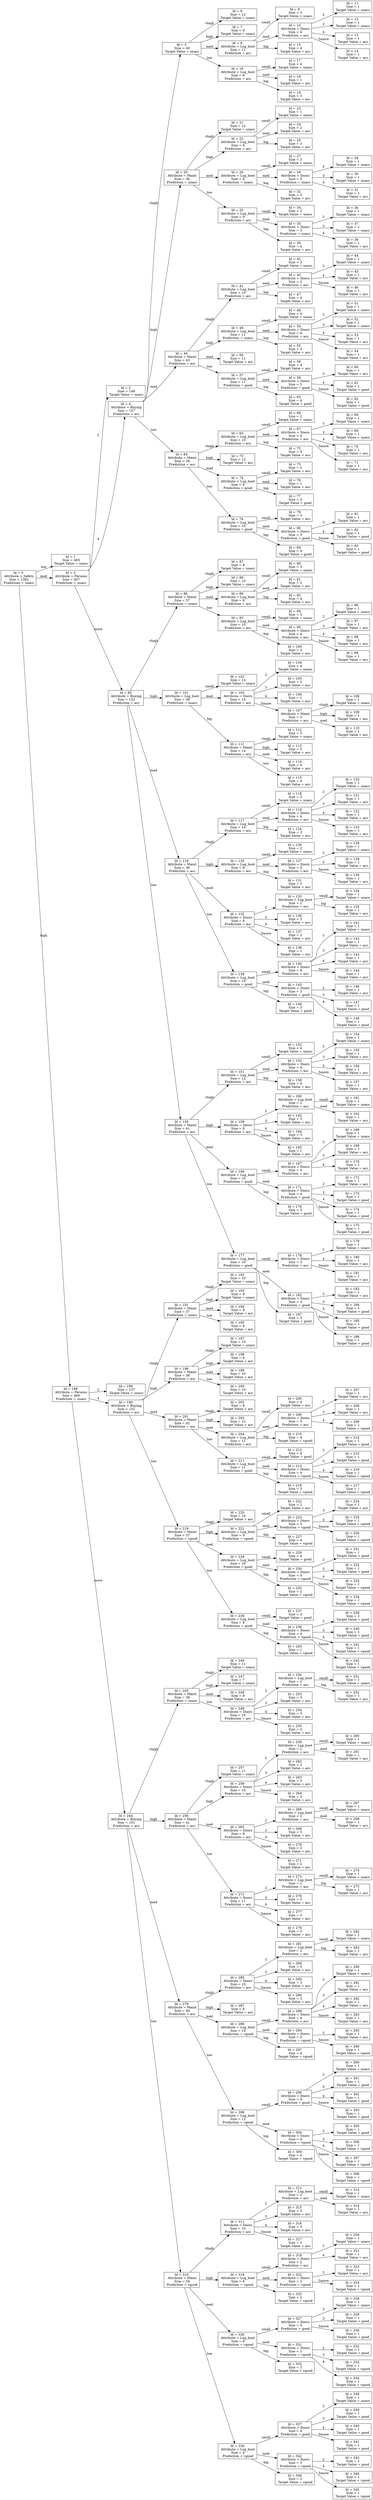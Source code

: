 digraph "Decision Tree" {
	rankdir=LR size="1000,500"
	node [shape=rectangle]
	"Id = 0
 Attribute = Safety
 Size = 1382
 Prediction = unacc" -> "Id = 1
 Size = 465
 Target Value = unacc" [label=low]
	"Id = 0
 Attribute = Safety
 Size = 1382
 Prediction = unacc" -> "Id = 2
 Attribute = Persons
 Size = 457
 Prediction = unacc" [label=med]
	"Id = 0
 Attribute = Safety
 Size = 1382
 Prediction = unacc" -> "Id = 188
 Attribute = Persons
 Size = 460
 Prediction = unacc" [label=high]
	"Id = 2
 Attribute = Persons
 Size = 457
 Prediction = unacc" -> "Id = 3
 Size = 148
 Target Value = unacc" [label=2]
	"Id = 2
 Attribute = Persons
 Size = 457
 Prediction = unacc" -> "Id = 4
 Attribute = Buying
 Size = 157
 Prediction = acc" [label=4]
	"Id = 2
 Attribute = Persons
 Size = 457
 Prediction = unacc" -> "Id = 85
 Attribute = Buying
 Size = 152
 Prediction = acc" [label=more]
	"Id = 188
 Attribute = Persons
 Size = 460
 Prediction = unacc" -> "Id = 189
 Size = 157
 Target Value = unacc" [label=2]
	"Id = 188
 Attribute = Persons
 Size = 460
 Prediction = unacc" -> "Id = 190
 Attribute = Buying
 Size = 152
 Prediction = acc" [label=4]
	"Id = 188
 Attribute = Persons
 Size = 460
 Prediction = unacc" -> "Id = 244
 Attribute = Buying
 Size = 151
 Prediction = acc" [label=more]
	"Id = 4
 Attribute = Buying
 Size = 157
 Prediction = acc" -> "Id = 5
 Size = 40
 Target Value = unacc" [label=vhigh]
	"Id = 4
 Attribute = Buying
 Size = 157
 Prediction = acc" -> "Id = 20
 Attribute = Maint
 Size = 36
 Prediction = unacc" [label=high]
	"Id = 4
 Attribute = Buying
 Size = 157
 Prediction = acc" -> "Id = 40
 Attribute = Maint
 Size = 43
 Prediction = acc" [label=med]
	"Id = 4
 Attribute = Buying
 Size = 157
 Prediction = acc" -> "Id = 64
 Attribute = Maint
 Size = 38
 Prediction = acc" [label=low]
	"Id = 85
 Attribute = Buying
 Size = 152
 Prediction = acc" -> "Id = 86
 Attribute = Maint
 Size = 37
 Prediction = unacc" [label=vhigh]
	"Id = 85
 Attribute = Buying
 Size = 152
 Prediction = acc" -> "Id = 101
 Attribute = Lug_boot
 Size = 38
 Prediction = unacc" [label=high]
	"Id = 85
 Attribute = Buying
 Size = 152
 Prediction = acc" -> "Id = 116
 Attribute = Maint
 Size = 36
 Prediction = acc" [label=med]
	"Id = 85
 Attribute = Buying
 Size = 152
 Prediction = acc" -> "Id = 150
 Attribute = Maint
 Size = 41
 Prediction = acc" [label=low]
	"Id = 190
 Attribute = Buying
 Size = 152
 Prediction = acc" -> "Id = 191
 Attribute = Maint
 Size = 37
 Prediction = unacc" [label=vhigh]
	"Id = 190
 Attribute = Buying
 Size = 152
 Prediction = acc" -> "Id = 196
 Attribute = Maint
 Size = 36
 Prediction = acc" [label=high]
	"Id = 190
 Attribute = Buying
 Size = 152
 Prediction = acc" -> "Id = 201
 Attribute = Maint
 Size = 42
 Prediction = acc" [label=med]
	"Id = 190
 Attribute = Buying
 Size = 152
 Prediction = acc" -> "Id = 219
 Attribute = Maint
 Size = 37
 Prediction = vgood" [label=low]
	"Id = 244
 Attribute = Buying
 Size = 151
 Prediction = acc" -> "Id = 245
 Attribute = Maint
 Size = 36
 Prediction = unacc" [label=vhigh]
	"Id = 244
 Attribute = Buying
 Size = 151
 Prediction = acc" -> "Id = 256
 Attribute = Maint
 Size = 41
 Prediction = acc" [label=high]
	"Id = 244
 Attribute = Buying
 Size = 151
 Prediction = acc" -> "Id = 279
 Attribute = Maint
 Size = 40
 Prediction = acc" [label=med]
	"Id = 244
 Attribute = Buying
 Size = 151
 Prediction = acc" -> "Id = 310
 Attribute = Maint
 Size = 34
 Prediction = vgood" [label=low]
	"Id = 5
 Size = 40
 Target Value = unacc" -> "Id = 6
 Size = 12
 Target Value = unacc" [label=vhigh]
	"Id = 5
 Size = 40
 Target Value = unacc" -> "Id = 7
 Size = 9
 Target Value = unacc" [label=high]
	"Id = 5
 Size = 40
 Target Value = unacc" -> "Id = 8
 Attribute = Lug_boot
 Size = 11
 Prediction = acc" [label=med]
	"Id = 5
 Size = 40
 Target Value = unacc" -> "Id = 16
 Attribute = Lug_boot
 Size = 8
 Prediction = acc" [label=low]
	"Id = 20
 Attribute = Maint
 Size = 36
 Prediction = unacc" -> "Id = 21
 Size = 12
 Target Value = unacc" [label=vhigh]
	"Id = 20
 Attribute = Maint
 Size = 36
 Prediction = unacc" -> "Id = 22
 Attribute = Lug_boot
 Size = 6
 Prediction = acc" [label=high]
	"Id = 20
 Attribute = Maint
 Size = 36
 Prediction = unacc" -> "Id = 26
 Attribute = Lug_boot
 Size = 9
 Prediction = unacc" [label=med]
	"Id = 20
 Attribute = Maint
 Size = 36
 Prediction = unacc" -> "Id = 33
 Attribute = Lug_boot
 Size = 9
 Prediction = acc" [label=low]
	"Id = 40
 Attribute = Maint
 Size = 43
 Prediction = acc" -> "Id = 41
 Attribute = Lug_boot
 Size = 10
 Prediction = acc" [label=vhigh]
	"Id = 40
 Attribute = Maint
 Size = 43
 Prediction = acc" -> "Id = 48
 Attribute = Lug_boot
 Size = 11
 Prediction = unacc" [label=high]
	"Id = 40
 Attribute = Maint
 Size = 43
 Prediction = acc" -> "Id = 56
 Size = 11
 Target Value = acc" [label=med]
	"Id = 40
 Attribute = Maint
 Size = 43
 Prediction = acc" -> "Id = 57
 Attribute = Lug_boot
 Size = 11
 Prediction = good" [label=low]
	"Id = 64
 Attribute = Maint
 Size = 38
 Prediction = acc" -> "Id = 65
 Attribute = Lug_boot
 Size = 10
 Prediction = acc" [label=vhigh]
	"Id = 64
 Attribute = Maint
 Size = 38
 Prediction = acc" -> "Id = 73
 Size = 12
 Target Value = acc" [label=high]
	"Id = 64
 Attribute = Maint
 Size = 38
 Prediction = acc" -> "Id = 74
 Attribute = Lug_boot
 Size = 6
 Prediction = good" [label=med]
	"Id = 64
 Attribute = Maint
 Size = 38
 Prediction = acc" -> "Id = 78
 Attribute = Lug_boot
 Size = 10
 Prediction = good" [label=low]
	"Id = 86
 Attribute = Maint
 Size = 37
 Prediction = unacc" -> "Id = 87
 Size = 8
 Target Value = unacc" [label=vhigh]
	"Id = 86
 Attribute = Maint
 Size = 37
 Prediction = unacc" -> "Id = 88
 Size = 10
 Target Value = unacc" [label=high]
	"Id = 86
 Attribute = Maint
 Size = 37
 Prediction = unacc" -> "Id = 89
 Attribute = Lug_boot
 Size = 9
 Prediction = acc" [label=med]
	"Id = 86
 Attribute = Maint
 Size = 37
 Prediction = unacc" -> "Id = 93
 Attribute = Lug_boot
 Size = 10
 Prediction = acc" [label=low]
	"Id = 101
 Attribute = Lug_boot
 Size = 38
 Prediction = unacc" -> "Id = 102
 Size = 14
 Target Value = unacc" [label=small]
	"Id = 101
 Attribute = Lug_boot
 Size = 38
 Prediction = unacc" -> "Id = 103
 Attribute = Doors
 Size = 10
 Prediction = acc" [label=med]
	"Id = 101
 Attribute = Lug_boot
 Size = 38
 Prediction = unacc" -> "Id = 111
 Attribute = Maint
 Size = 14
 Prediction = acc" [label=big]
	"Id = 116
 Attribute = Maint
 Size = 36
 Prediction = acc" -> "Id = 117
 Attribute = Lug_boot
 Size = 10
 Prediction = acc" [label=vhigh]
	"Id = 116
 Attribute = Maint
 Size = 36
 Prediction = acc" -> "Id = 125
 Attribute = Lug_boot
 Size = 8
 Prediction = acc" [label=high]
	"Id = 116
 Attribute = Maint
 Size = 36
 Prediction = acc" -> "Id = 132
 Attribute = Doors
 Size = 8
 Prediction = acc" [label=med]
	"Id = 116
 Attribute = Maint
 Size = 36
 Prediction = acc" -> "Id = 139
 Attribute = Lug_boot
 Size = 10
 Prediction = good" [label=low]
	"Id = 150
 Attribute = Maint
 Size = 41
 Prediction = acc" -> "Id = 151
 Attribute = Lug_boot
 Size = 12
 Prediction = acc" [label=vhigh]
	"Id = 150
 Attribute = Maint
 Size = 41
 Prediction = acc" -> "Id = 159
 Attribute = Doors
 Size = 9
 Prediction = acc" [label=high]
	"Id = 150
 Attribute = Maint
 Size = 41
 Prediction = acc" -> "Id = 166
 Attribute = Lug_boot
 Size = 10
 Prediction = good" [label=med]
	"Id = 150
 Attribute = Maint
 Size = 41
 Prediction = acc" -> "Id = 177
 Attribute = Lug_boot
 Size = 10
 Prediction = good" [label=low]
	"Id = 191
 Attribute = Maint
 Size = 37
 Prediction = unacc" -> "Id = 192
 Size = 10
 Target Value = unacc" [label=vhigh]
	"Id = 191
 Attribute = Maint
 Size = 37
 Prediction = unacc" -> "Id = 193
 Size = 9
 Target Value = unacc" [label=high]
	"Id = 191
 Attribute = Maint
 Size = 37
 Prediction = unacc" -> "Id = 194
 Size = 9
 Target Value = acc" [label=med]
	"Id = 191
 Attribute = Maint
 Size = 37
 Prediction = unacc" -> "Id = 195
 Size = 9
 Target Value = acc" [label=low]
	"Id = 196
 Attribute = Maint
 Size = 36
 Prediction = acc" -> "Id = 197
 Size = 10
 Target Value = unacc" [label=vhigh]
	"Id = 196
 Attribute = Maint
 Size = 36
 Prediction = acc" -> "Id = 198
 Size = 6
 Target Value = acc" [label=high]
	"Id = 196
 Attribute = Maint
 Size = 36
 Prediction = acc" -> "Id = 199
 Size = 10
 Target Value = acc" [label=med]
	"Id = 196
 Attribute = Maint
 Size = 36
 Prediction = acc" -> "Id = 200
 Size = 10
 Target Value = acc" [label=low]
	"Id = 201
 Attribute = Maint
 Size = 42
 Prediction = acc" -> "Id = 202
 Size = 8
 Target Value = acc" [label=vhigh]
	"Id = 201
 Attribute = Maint
 Size = 42
 Prediction = acc" -> "Id = 203
 Size = 12
 Target Value = acc" [label=high]
	"Id = 201
 Attribute = Maint
 Size = 42
 Prediction = acc" -> "Id = 204
 Attribute = Lug_boot
 Size = 11
 Prediction = acc" [label=med]
	"Id = 201
 Attribute = Maint
 Size = 42
 Prediction = acc" -> "Id = 211
 Attribute = Lug_boot
 Size = 11
 Prediction = good" [label=low]
	"Id = 219
 Attribute = Maint
 Size = 37
 Prediction = vgood" -> "Id = 220
 Size = 10
 Target Value = acc" [label=vhigh]
	"Id = 219
 Attribute = Maint
 Size = 37
 Prediction = vgood" -> "Id = 221
 Attribute = Lug_boot
 Size = 9
 Prediction = vgood" [label=high]
	"Id = 219
 Attribute = Maint
 Size = 37
 Prediction = vgood" -> "Id = 228
 Attribute = Lug_boot
 Size = 10
 Prediction = good" [label=med]
	"Id = 219
 Attribute = Maint
 Size = 37
 Prediction = vgood" -> "Id = 236
 Attribute = Lug_boot
 Size = 8
 Prediction = good" [label=low]
	"Id = 245
 Attribute = Maint
 Size = 36
 Prediction = unacc" -> "Id = 246
 Size = 11
 Target Value = unacc" [label=vhigh]
	"Id = 245
 Attribute = Maint
 Size = 36
 Prediction = unacc" -> "Id = 247
 Size = 7
 Target Value = unacc" [label=high]
	"Id = 245
 Attribute = Maint
 Size = 36
 Prediction = unacc" -> "Id = 248
 Size = 8
 Target Value = acc" [label=med]
	"Id = 245
 Attribute = Maint
 Size = 36
 Prediction = unacc" -> "Id = 249
 Attribute = Doors
 Size = 10
 Prediction = acc" [label=low]
	"Id = 256
 Attribute = Maint
 Size = 41
 Prediction = acc" -> "Id = 257
 Size = 11
 Target Value = unacc" [label=vhigh]
	"Id = 256
 Attribute = Maint
 Size = 41
 Prediction = acc" -> "Id = 258
 Attribute = Doors
 Size = 10
 Prediction = acc" [label=high]
	"Id = 256
 Attribute = Maint
 Size = 41
 Prediction = acc" -> "Id = 265
 Attribute = Doors
 Size = 9
 Prediction = acc" [label=med]
	"Id = 256
 Attribute = Maint
 Size = 41
 Prediction = acc" -> "Id = 272
 Attribute = Doors
 Size = 11
 Prediction = acc" [label=low]
	"Id = 279
 Attribute = Maint
 Size = 40
 Prediction = acc" -> "Id = 280
 Attribute = Doors
 Size = 10
 Prediction = acc" [label=vhigh]
	"Id = 279
 Attribute = Maint
 Size = 40
 Prediction = acc" -> "Id = 287
 Size = 8
 Target Value = acc" [label=high]
	"Id = 279
 Attribute = Maint
 Size = 40
 Prediction = acc" -> "Id = 288
 Attribute = Lug_boot
 Size = 10
 Prediction = vgood" [label=med]
	"Id = 279
 Attribute = Maint
 Size = 40
 Prediction = acc" -> "Id = 298
 Attribute = Lug_boot
 Size = 12
 Prediction = vgood" [label=low]
	"Id = 310
 Attribute = Maint
 Size = 34
 Prediction = vgood" -> "Id = 311
 Attribute = Doors
 Size = 10
 Prediction = acc" [label=vhigh]
	"Id = 310
 Attribute = Maint
 Size = 34
 Prediction = vgood" -> "Id = 318
 Attribute = Lug_boot
 Size = 6
 Prediction = vgood" [label=high]
	"Id = 310
 Attribute = Maint
 Size = 34
 Prediction = vgood" -> "Id = 326
 Attribute = Lug_boot
 Size = 9
 Prediction = vgood" [label=med]
	"Id = 310
 Attribute = Maint
 Size = 34
 Prediction = vgood" -> "Id = 336
 Attribute = Lug_boot
 Size = 9
 Prediction = vgood" [label=low]
	"Id = 8
 Attribute = Lug_boot
 Size = 11
 Prediction = acc" -> "Id = 9
 Size = 3
 Target Value = unacc" [label=small]
	"Id = 8
 Attribute = Lug_boot
 Size = 11
 Prediction = acc" -> "Id = 10
 Attribute = Doors
 Size = 4
 Prediction = acc" [label=med]
	"Id = 8
 Attribute = Lug_boot
 Size = 11
 Prediction = acc" -> "Id = 15
 Size = 4
 Target Value = acc" [label=big]
	"Id = 16
 Attribute = Lug_boot
 Size = 8
 Prediction = acc" -> "Id = 17
 Size = 4
 Target Value = unacc" [label=small]
	"Id = 16
 Attribute = Lug_boot
 Size = 8
 Prediction = acc" -> "Id = 18
 Size = 1
 Target Value = acc" [label=med]
	"Id = 16
 Attribute = Lug_boot
 Size = 8
 Prediction = acc" -> "Id = 19
 Size = 3
 Target Value = acc" [label=big]
	"Id = 22
 Attribute = Lug_boot
 Size = 6
 Prediction = acc" -> "Id = 23
 Size = 1
 Target Value = unacc" [label=small]
	"Id = 22
 Attribute = Lug_boot
 Size = 6
 Prediction = acc" -> "Id = 24
 Size = 2
 Target Value = acc" [label=med]
	"Id = 22
 Attribute = Lug_boot
 Size = 6
 Prediction = acc" -> "Id = 25
 Size = 3
 Target Value = acc" [label=big]
	"Id = 26
 Attribute = Lug_boot
 Size = 9
 Prediction = unacc" -> "Id = 27
 Size = 3
 Target Value = unacc" [label=small]
	"Id = 26
 Attribute = Lug_boot
 Size = 9
 Prediction = unacc" -> "Id = 28
 Attribute = Doors
 Size = 3
 Prediction = unacc" [label=med]
	"Id = 26
 Attribute = Lug_boot
 Size = 9
 Prediction = unacc" -> "Id = 32
 Size = 3
 Target Value = acc" [label=big]
	"Id = 33
 Attribute = Lug_boot
 Size = 9
 Prediction = acc" -> "Id = 34
 Size = 2
 Target Value = unacc" [label=small]
	"Id = 33
 Attribute = Lug_boot
 Size = 9
 Prediction = acc" -> "Id = 35
 Attribute = Doors
 Size = 3
 Prediction = unacc" [label=med]
	"Id = 33
 Attribute = Lug_boot
 Size = 9
 Prediction = acc" -> "Id = 39
 Size = 4
 Target Value = acc" [label=big]
	"Id = 41
 Attribute = Lug_boot
 Size = 10
 Prediction = acc" -> "Id = 42
 Size = 3
 Target Value = unacc" [label=small]
	"Id = 41
 Attribute = Lug_boot
 Size = 10
 Prediction = acc" -> "Id = 43
 Attribute = Doors
 Size = 3
 Prediction = acc" [label=med]
	"Id = 41
 Attribute = Lug_boot
 Size = 10
 Prediction = acc" -> "Id = 47
 Size = 4
 Target Value = acc" [label=big]
	"Id = 48
 Attribute = Lug_boot
 Size = 11
 Prediction = unacc" -> "Id = 49
 Size = 4
 Target Value = unacc" [label=small]
	"Id = 48
 Attribute = Lug_boot
 Size = 11
 Prediction = unacc" -> "Id = 50
 Attribute = Doors
 Size = 4
 Prediction = acc" [label=med]
	"Id = 48
 Attribute = Lug_boot
 Size = 11
 Prediction = unacc" -> "Id = 55
 Size = 3
 Target Value = acc" [label=big]
	"Id = 57
 Attribute = Lug_boot
 Size = 11
 Prediction = good" -> "Id = 58
 Size = 4
 Target Value = acc" [label=small]
	"Id = 57
 Attribute = Lug_boot
 Size = 11
 Prediction = good" -> "Id = 59
 Attribute = Doors
 Size = 3
 Prediction = good" [label=med]
	"Id = 57
 Attribute = Lug_boot
 Size = 11
 Prediction = good" -> "Id = 63
 Size = 4
 Target Value = good" [label=big]
	"Id = 65
 Attribute = Lug_boot
 Size = 10
 Prediction = acc" -> "Id = 66
 Size = 2
 Target Value = unacc" [label=small]
	"Id = 65
 Attribute = Lug_boot
 Size = 10
 Prediction = acc" -> "Id = 67
 Attribute = Doors
 Size = 4
 Prediction = acc" [label=med]
	"Id = 65
 Attribute = Lug_boot
 Size = 10
 Prediction = acc" -> "Id = 72
 Size = 4
 Target Value = acc" [label=big]
	"Id = 74
 Attribute = Lug_boot
 Size = 6
 Prediction = good" -> "Id = 75
 Size = 2
 Target Value = acc" [label=small]
	"Id = 74
 Attribute = Lug_boot
 Size = 6
 Prediction = good" -> "Id = 76
 Size = 1
 Target Value = acc" [label=med]
	"Id = 74
 Attribute = Lug_boot
 Size = 6
 Prediction = good" -> "Id = 77
 Size = 3
 Target Value = good" [label=big]
	"Id = 78
 Attribute = Lug_boot
 Size = 10
 Prediction = good" -> "Id = 79
 Size = 3
 Target Value = acc" [label=small]
	"Id = 78
 Attribute = Lug_boot
 Size = 10
 Prediction = good" -> "Id = 80
 Attribute = Doors
 Size = 3
 Prediction = good" [label=med]
	"Id = 78
 Attribute = Lug_boot
 Size = 10
 Prediction = good" -> "Id = 84
 Size = 4
 Target Value = good" [label=big]
	"Id = 89
 Attribute = Lug_boot
 Size = 9
 Prediction = acc" -> "Id = 90
 Size = 3
 Target Value = unacc" [label=small]
	"Id = 89
 Attribute = Lug_boot
 Size = 9
 Prediction = acc" -> "Id = 91
 Size = 2
 Target Value = acc" [label=med]
	"Id = 89
 Attribute = Lug_boot
 Size = 9
 Prediction = acc" -> "Id = 92
 Size = 4
 Target Value = acc" [label=big]
	"Id = 93
 Attribute = Lug_boot
 Size = 10
 Prediction = acc" -> "Id = 94
 Size = 3
 Target Value = unacc" [label=small]
	"Id = 93
 Attribute = Lug_boot
 Size = 10
 Prediction = acc" -> "Id = 95
 Attribute = Doors
 Size = 4
 Prediction = acc" [label=med]
	"Id = 93
 Attribute = Lug_boot
 Size = 10
 Prediction = acc" -> "Id = 100
 Size = 3
 Target Value = acc" [label=big]
	"Id = 103
 Attribute = Doors
 Size = 10
 Prediction = acc" -> "Id = 104
 Size = 4
 Target Value = unacc" [label=2]
	"Id = 103
 Attribute = Doors
 Size = 10
 Prediction = acc" -> "Id = 105
 Size = 2
 Target Value = acc" [label=3]
	"Id = 103
 Attribute = Doors
 Size = 10
 Prediction = acc" -> "Id = 106
 Size = 1
 Target Value = acc" [label=4]
	"Id = 103
 Attribute = Doors
 Size = 10
 Prediction = acc" -> "Id = 107
 Attribute = Maint
 Size = 3
 Prediction = acc" [label="5more"]
	"Id = 111
 Attribute = Maint
 Size = 14
 Prediction = acc" -> "Id = 112
 Size = 3
 Target Value = unacc" [label=vhigh]
	"Id = 111
 Attribute = Maint
 Size = 14
 Prediction = acc" -> "Id = 113
 Size = 3
 Target Value = acc" [label=high]
	"Id = 111
 Attribute = Maint
 Size = 14
 Prediction = acc" -> "Id = 114
 Size = 4
 Target Value = acc" [label=med]
	"Id = 111
 Attribute = Maint
 Size = 14
 Prediction = acc" -> "Id = 115
 Size = 4
 Target Value = acc" [label=low]
	"Id = 117
 Attribute = Lug_boot
 Size = 10
 Prediction = acc" -> "Id = 118
 Size = 3
 Target Value = unacc" [label=small]
	"Id = 117
 Attribute = Lug_boot
 Size = 10
 Prediction = acc" -> "Id = 119
 Attribute = Doors
 Size = 4
 Prediction = acc" [label=med]
	"Id = 117
 Attribute = Lug_boot
 Size = 10
 Prediction = acc" -> "Id = 124
 Size = 3
 Target Value = acc" [label=big]
	"Id = 125
 Attribute = Lug_boot
 Size = 8
 Prediction = acc" -> "Id = 126
 Size = 2
 Target Value = unacc" [label=small]
	"Id = 125
 Attribute = Lug_boot
 Size = 8
 Prediction = acc" -> "Id = 127
 Attribute = Doors
 Size = 3
 Prediction = acc" [label=med]
	"Id = 125
 Attribute = Lug_boot
 Size = 8
 Prediction = acc" -> "Id = 131
 Size = 3
 Target Value = acc" [label=big]
	"Id = 132
 Attribute = Doors
 Size = 8
 Prediction = acc" -> "Id = 133
 Attribute = Lug_boot
 Size = 2
 Prediction = acc" [label=2]
	"Id = 132
 Attribute = Doors
 Size = 8
 Prediction = acc" -> "Id = 136
 Size = 3
 Target Value = acc" [label=3]
	"Id = 132
 Attribute = Doors
 Size = 8
 Prediction = acc" -> "Id = 137
 Size = 2
 Target Value = acc" [label=4]
	"Id = 132
 Attribute = Doors
 Size = 8
 Prediction = acc" -> "Id = 138
 Size = 1
 Target Value = acc" [label="5more"]
	"Id = 139
 Attribute = Lug_boot
 Size = 10
 Prediction = good" -> "Id = 140
 Attribute = Doors
 Size = 4
 Prediction = acc" [label=small]
	"Id = 139
 Attribute = Lug_boot
 Size = 10
 Prediction = good" -> "Id = 145
 Attribute = Doors
 Size = 3
 Prediction = good" [label=med]
	"Id = 139
 Attribute = Lug_boot
 Size = 10
 Prediction = good" -> "Id = 149
 Size = 3
 Target Value = good" [label=big]
	"Id = 151
 Attribute = Lug_boot
 Size = 12
 Prediction = acc" -> "Id = 152
 Size = 4
 Target Value = unacc" [label=small]
	"Id = 151
 Attribute = Lug_boot
 Size = 12
 Prediction = acc" -> "Id = 153
 Attribute = Doors
 Size = 4
 Prediction = acc" [label=med]
	"Id = 151
 Attribute = Lug_boot
 Size = 12
 Prediction = acc" -> "Id = 158
 Size = 4
 Target Value = acc" [label=big]
	"Id = 159
 Attribute = Doors
 Size = 9
 Prediction = acc" -> "Id = 160
 Attribute = Lug_boot
 Size = 2
 Prediction = acc" [label=2]
	"Id = 159
 Attribute = Doors
 Size = 9
 Prediction = acc" -> "Id = 163
 Size = 3
 Target Value = acc" [label=3]
	"Id = 159
 Attribute = Doors
 Size = 9
 Prediction = acc" -> "Id = 164
 Size = 3
 Target Value = acc" [label=4]
	"Id = 159
 Attribute = Doors
 Size = 9
 Prediction = acc" -> "Id = 165
 Size = 1
 Target Value = acc" [label="5more"]
	"Id = 166
 Attribute = Lug_boot
 Size = 10
 Prediction = good" -> "Id = 167
 Attribute = Doors
 Size = 3
 Prediction = acc" [label=small]
	"Id = 166
 Attribute = Lug_boot
 Size = 10
 Prediction = good" -> "Id = 171
 Attribute = Doors
 Size = 4
 Prediction = good" [label=med]
	"Id = 166
 Attribute = Lug_boot
 Size = 10
 Prediction = good" -> "Id = 176
 Size = 3
 Target Value = good" [label=big]
	"Id = 177
 Attribute = Lug_boot
 Size = 10
 Prediction = good" -> "Id = 178
 Attribute = Doors
 Size = 3
 Prediction = acc" [label=small]
	"Id = 177
 Attribute = Lug_boot
 Size = 10
 Prediction = good" -> "Id = 182
 Attribute = Doors
 Size = 4
 Prediction = good" [label=med]
	"Id = 177
 Attribute = Lug_boot
 Size = 10
 Prediction = good" -> "Id = 187
 Size = 3
 Target Value = good" [label=big]
	"Id = 204
 Attribute = Lug_boot
 Size = 11
 Prediction = acc" -> "Id = 205
 Size = 4
 Target Value = acc" [label=small]
	"Id = 204
 Attribute = Lug_boot
 Size = 11
 Prediction = acc" -> "Id = 206
 Attribute = Doors
 Size = 3
 Prediction = acc" [label=med]
	"Id = 204
 Attribute = Lug_boot
 Size = 11
 Prediction = acc" -> "Id = 210
 Size = 4
 Target Value = vgood" [label=big]
	"Id = 211
 Attribute = Lug_boot
 Size = 11
 Prediction = good" -> "Id = 212
 Size = 4
 Target Value = good" [label=small]
	"Id = 211
 Attribute = Lug_boot
 Size = 11
 Prediction = good" -> "Id = 213
 Attribute = Doors
 Size = 4
 Prediction = vgood" [label=med]
	"Id = 211
 Attribute = Lug_boot
 Size = 11
 Prediction = good" -> "Id = 218
 Size = 3
 Target Value = vgood" [label=big]
	"Id = 221
 Attribute = Lug_boot
 Size = 9
 Prediction = vgood" -> "Id = 222
 Size = 2
 Target Value = acc" [label=small]
	"Id = 221
 Attribute = Lug_boot
 Size = 9
 Prediction = vgood" -> "Id = 223
 Attribute = Doors
 Size = 3
 Prediction = vgood" [label=med]
	"Id = 221
 Attribute = Lug_boot
 Size = 9
 Prediction = vgood" -> "Id = 227
 Size = 4
 Target Value = vgood" [label=big]
	"Id = 228
 Attribute = Lug_boot
 Size = 10
 Prediction = good" -> "Id = 229
 Size = 4
 Target Value = good" [label=small]
	"Id = 228
 Attribute = Lug_boot
 Size = 10
 Prediction = good" -> "Id = 230
 Attribute = Doors
 Size = 4
 Prediction = vgood" [label=med]
	"Id = 228
 Attribute = Lug_boot
 Size = 10
 Prediction = good" -> "Id = 235
 Size = 2
 Target Value = vgood" [label=big]
	"Id = 236
 Attribute = Lug_boot
 Size = 8
 Prediction = good" -> "Id = 237
 Size = 3
 Target Value = good" [label=small]
	"Id = 236
 Attribute = Lug_boot
 Size = 8
 Prediction = good" -> "Id = 238
 Attribute = Doors
 Size = 4
 Prediction = vgood" [label=med]
	"Id = 236
 Attribute = Lug_boot
 Size = 8
 Prediction = good" -> "Id = 243
 Size = 1
 Target Value = vgood" [label=big]
	"Id = 249
 Attribute = Doors
 Size = 10
 Prediction = acc" -> "Id = 250
 Attribute = Lug_boot
 Size = 2
 Prediction = acc" [label=2]
	"Id = 249
 Attribute = Doors
 Size = 10
 Prediction = acc" -> "Id = 253
 Size = 3
 Target Value = acc" [label=3]
	"Id = 249
 Attribute = Doors
 Size = 10
 Prediction = acc" -> "Id = 254
 Size = 3
 Target Value = acc" [label=4]
	"Id = 249
 Attribute = Doors
 Size = 10
 Prediction = acc" -> "Id = 255
 Size = 2
 Target Value = acc" [label="5more"]
	"Id = 258
 Attribute = Doors
 Size = 10
 Prediction = acc" -> "Id = 259
 Attribute = Lug_boot
 Size = 2
 Prediction = acc" [label=2]
	"Id = 258
 Attribute = Doors
 Size = 10
 Prediction = acc" -> "Id = 262
 Size = 2
 Target Value = acc" [label=3]
	"Id = 258
 Attribute = Doors
 Size = 10
 Prediction = acc" -> "Id = 263
 Size = 3
 Target Value = acc" [label=4]
	"Id = 258
 Attribute = Doors
 Size = 10
 Prediction = acc" -> "Id = 264
 Size = 3
 Target Value = acc" [label="5more"]
	"Id = 265
 Attribute = Doors
 Size = 9
 Prediction = acc" -> "Id = 266
 Attribute = Lug_boot
 Size = 2
 Prediction = acc" [label=2]
	"Id = 265
 Attribute = Doors
 Size = 9
 Prediction = acc" -> "Id = 269
 Size = 3
 Target Value = acc" [label=3]
	"Id = 265
 Attribute = Doors
 Size = 9
 Prediction = acc" -> "Id = 270
 Size = 2
 Target Value = acc" [label=4]
	"Id = 265
 Attribute = Doors
 Size = 9
 Prediction = acc" -> "Id = 271
 Size = 2
 Target Value = acc" [label="5more"]
	"Id = 272
 Attribute = Doors
 Size = 11
 Prediction = acc" -> "Id = 273
 Attribute = Lug_boot
 Size = 2
 Prediction = acc" [label=2]
	"Id = 272
 Attribute = Doors
 Size = 11
 Prediction = acc" -> "Id = 276
 Size = 3
 Target Value = acc" [label=3]
	"Id = 272
 Attribute = Doors
 Size = 11
 Prediction = acc" -> "Id = 277
 Size = 3
 Target Value = acc" [label=4]
	"Id = 272
 Attribute = Doors
 Size = 11
 Prediction = acc" -> "Id = 278
 Size = 3
 Target Value = acc" [label="5more"]
	"Id = 280
 Attribute = Doors
 Size = 10
 Prediction = acc" -> "Id = 281
 Attribute = Lug_boot
 Size = 2
 Prediction = acc" [label=2]
	"Id = 280
 Attribute = Doors
 Size = 10
 Prediction = acc" -> "Id = 284
 Size = 2
 Target Value = acc" [label=3]
	"Id = 280
 Attribute = Doors
 Size = 10
 Prediction = acc" -> "Id = 285
 Size = 3
 Target Value = acc" [label=4]
	"Id = 280
 Attribute = Doors
 Size = 10
 Prediction = acc" -> "Id = 286
 Size = 3
 Target Value = acc" [label="5more"]
	"Id = 288
 Attribute = Lug_boot
 Size = 10
 Prediction = vgood" -> "Id = 289
 Attribute = Doors
 Size = 4
 Prediction = acc" [label=small]
	"Id = 288
 Attribute = Lug_boot
 Size = 10
 Prediction = vgood" -> "Id = 294
 Attribute = Doors
 Size = 2
 Prediction = vgood" [label=med]
	"Id = 288
 Attribute = Lug_boot
 Size = 10
 Prediction = vgood" -> "Id = 297
 Size = 4
 Target Value = vgood" [label=big]
	"Id = 298
 Attribute = Lug_boot
 Size = 12
 Prediction = vgood" -> "Id = 299
 Attribute = Doors
 Size = 4
 Prediction = good" [label=small]
	"Id = 298
 Attribute = Lug_boot
 Size = 12
 Prediction = vgood" -> "Id = 304
 Attribute = Doors
 Size = 4
 Prediction = vgood" [label=med]
	"Id = 298
 Attribute = Lug_boot
 Size = 12
 Prediction = vgood" -> "Id = 309
 Size = 4
 Target Value = vgood" [label=big]
	"Id = 311
 Attribute = Doors
 Size = 10
 Prediction = acc" -> "Id = 312
 Attribute = Lug_boot
 Size = 2
 Prediction = acc" [label=2]
	"Id = 311
 Attribute = Doors
 Size = 10
 Prediction = acc" -> "Id = 315
 Size = 2
 Target Value = acc" [label=3]
	"Id = 311
 Attribute = Doors
 Size = 10
 Prediction = acc" -> "Id = 316
 Size = 3
 Target Value = acc" [label=4]
	"Id = 311
 Attribute = Doors
 Size = 10
 Prediction = acc" -> "Id = 317
 Size = 3
 Target Value = acc" [label="5more"]
	"Id = 318
 Attribute = Lug_boot
 Size = 6
 Prediction = vgood" -> "Id = 319
 Attribute = Doors
 Size = 2
 Prediction = acc" [label=small]
	"Id = 318
 Attribute = Lug_boot
 Size = 6
 Prediction = vgood" -> "Id = 322
 Attribute = Doors
 Size = 2
 Prediction = vgood" [label=med]
	"Id = 318
 Attribute = Lug_boot
 Size = 6
 Prediction = vgood" -> "Id = 325
 Size = 2
 Target Value = vgood" [label=big]
	"Id = 326
 Attribute = Lug_boot
 Size = 9
 Prediction = vgood" -> "Id = 327
 Attribute = Doors
 Size = 3
 Prediction = good" [label=small]
	"Id = 326
 Attribute = Lug_boot
 Size = 9
 Prediction = vgood" -> "Id = 331
 Attribute = Doors
 Size = 3
 Prediction = vgood" [label=med]
	"Id = 326
 Attribute = Lug_boot
 Size = 9
 Prediction = vgood" -> "Id = 335
 Size = 3
 Target Value = vgood" [label=big]
	"Id = 336
 Attribute = Lug_boot
 Size = 9
 Prediction = vgood" -> "Id = 337
 Attribute = Doors
 Size = 4
 Prediction = good" [label=small]
	"Id = 336
 Attribute = Lug_boot
 Size = 9
 Prediction = vgood" -> "Id = 342
 Attribute = Doors
 Size = 3
 Prediction = vgood" [label=med]
	"Id = 336
 Attribute = Lug_boot
 Size = 9
 Prediction = vgood" -> "Id = 346
 Size = 2
 Target Value = vgood" [label=big]
	"Id = 10
 Attribute = Doors
 Size = 4
 Prediction = acc" -> "Id = 11
 Size = 1
 Target Value = unacc" [label=2]
	"Id = 10
 Attribute = Doors
 Size = 4
 Prediction = acc" -> "Id = 12
 Size = 1
 Target Value = unacc" [label=3]
	"Id = 10
 Attribute = Doors
 Size = 4
 Prediction = acc" -> "Id = 13
 Size = 1
 Target Value = acc" [label=4]
	"Id = 10
 Attribute = Doors
 Size = 4
 Prediction = acc" -> "Id = 14
 Size = 1
 Target Value = acc" [label="5more"]
	"Id = 28
 Attribute = Doors
 Size = 3
 Prediction = unacc" -> "Id = 29
 Size = 1
 Target Value = unacc" [label=2]
	"Id = 28
 Attribute = Doors
 Size = 3
 Prediction = unacc" -> "Id = 30
 Size = 1
 Target Value = unacc" [label=3]
	"Id = 28
 Attribute = Doors
 Size = 3
 Prediction = unacc" -> "Id = 31
 Size = 1
 Target Value = acc" [label=4]
	"Id = 35
 Attribute = Doors
 Size = 3
 Prediction = unacc" -> "Id = 36
 Size = 1
 Target Value = unacc" [label=2]
	"Id = 35
 Attribute = Doors
 Size = 3
 Prediction = unacc" -> "Id = 37
 Size = 1
 Target Value = unacc" [label=3]
	"Id = 35
 Attribute = Doors
 Size = 3
 Prediction = unacc" -> "Id = 38
 Size = 1
 Target Value = acc" [label=4]
	"Id = 43
 Attribute = Doors
 Size = 3
 Prediction = acc" -> "Id = 44
 Size = 1
 Target Value = unacc" [label=2]
	"Id = 43
 Attribute = Doors
 Size = 3
 Prediction = acc" -> "Id = 45
 Size = 1
 Target Value = acc" [label=4]
	"Id = 43
 Attribute = Doors
 Size = 3
 Prediction = acc" -> "Id = 46
 Size = 1
 Target Value = acc" [label="5more"]
	"Id = 50
 Attribute = Doors
 Size = 4
 Prediction = acc" -> "Id = 51
 Size = 1
 Target Value = unacc" [label=2]
	"Id = 50
 Attribute = Doors
 Size = 4
 Prediction = acc" -> "Id = 52
 Size = 1
 Target Value = unacc" [label=3]
	"Id = 50
 Attribute = Doors
 Size = 4
 Prediction = acc" -> "Id = 53
 Size = 1
 Target Value = acc" [label=4]
	"Id = 50
 Attribute = Doors
 Size = 4
 Prediction = acc" -> "Id = 54
 Size = 1
 Target Value = acc" [label="5more"]
	"Id = 59
 Attribute = Doors
 Size = 3
 Prediction = good" -> "Id = 60
 Size = 1
 Target Value = acc" [label=3]
	"Id = 59
 Attribute = Doors
 Size = 3
 Prediction = good" -> "Id = 61
 Size = 1
 Target Value = good" [label=4]
	"Id = 59
 Attribute = Doors
 Size = 3
 Prediction = good" -> "Id = 62
 Size = 1
 Target Value = good" [label="5more"]
	"Id = 67
 Attribute = Doors
 Size = 4
 Prediction = acc" -> "Id = 68
 Size = 1
 Target Value = unacc" [label=2]
	"Id = 67
 Attribute = Doors
 Size = 4
 Prediction = acc" -> "Id = 69
 Size = 1
 Target Value = unacc" [label=3]
	"Id = 67
 Attribute = Doors
 Size = 4
 Prediction = acc" -> "Id = 70
 Size = 1
 Target Value = acc" [label=4]
	"Id = 67
 Attribute = Doors
 Size = 4
 Prediction = acc" -> "Id = 71
 Size = 1
 Target Value = acc" [label="5more"]
	"Id = 80
 Attribute = Doors
 Size = 3
 Prediction = good" -> "Id = 81
 Size = 1
 Target Value = acc" [label=3]
	"Id = 80
 Attribute = Doors
 Size = 3
 Prediction = good" -> "Id = 82
 Size = 1
 Target Value = good" [label=4]
	"Id = 80
 Attribute = Doors
 Size = 3
 Prediction = good" -> "Id = 83
 Size = 1
 Target Value = good" [label="5more"]
	"Id = 95
 Attribute = Doors
 Size = 4
 Prediction = acc" -> "Id = 96
 Size = 1
 Target Value = unacc" [label=2]
	"Id = 95
 Attribute = Doors
 Size = 4
 Prediction = acc" -> "Id = 97
 Size = 1
 Target Value = acc" [label=3]
	"Id = 95
 Attribute = Doors
 Size = 4
 Prediction = acc" -> "Id = 98
 Size = 1
 Target Value = acc" [label=4]
	"Id = 95
 Attribute = Doors
 Size = 4
 Prediction = acc" -> "Id = 99
 Size = 1
 Target Value = acc" [label="5more"]
	"Id = 107
 Attribute = Maint
 Size = 3
 Prediction = acc" -> "Id = 108
 Size = 1
 Target Value = unacc" [label=vhigh]
	"Id = 107
 Attribute = Maint
 Size = 3
 Prediction = acc" -> "Id = 109
 Size = 1
 Target Value = acc" [label=high]
	"Id = 107
 Attribute = Maint
 Size = 3
 Prediction = acc" -> "Id = 110
 Size = 1
 Target Value = acc" [label=med]
	"Id = 119
 Attribute = Doors
 Size = 4
 Prediction = acc" -> "Id = 120
 Size = 1
 Target Value = unacc" [label=2]
	"Id = 119
 Attribute = Doors
 Size = 4
 Prediction = acc" -> "Id = 121
 Size = 1
 Target Value = acc" [label=3]
	"Id = 119
 Attribute = Doors
 Size = 4
 Prediction = acc" -> "Id = 122
 Size = 1
 Target Value = acc" [label=4]
	"Id = 119
 Attribute = Doors
 Size = 4
 Prediction = acc" -> "Id = 123
 Size = 1
 Target Value = acc" [label="5more"]
	"Id = 127
 Attribute = Doors
 Size = 3
 Prediction = acc" -> "Id = 128
 Size = 1
 Target Value = unacc" [label=2]
	"Id = 127
 Attribute = Doors
 Size = 3
 Prediction = acc" -> "Id = 129
 Size = 1
 Target Value = acc" [label=3]
	"Id = 127
 Attribute = Doors
 Size = 3
 Prediction = acc" -> "Id = 130
 Size = 1
 Target Value = acc" [label="5more"]
	"Id = 133
 Attribute = Lug_boot
 Size = 2
 Prediction = acc" -> "Id = 134
 Size = 1
 Target Value = unacc" [label=small]
	"Id = 133
 Attribute = Lug_boot
 Size = 2
 Prediction = acc" -> "Id = 135
 Size = 1
 Target Value = acc" [label=big]
	"Id = 140
 Attribute = Doors
 Size = 4
 Prediction = acc" -> "Id = 141
 Size = 1
 Target Value = unacc" [label=2]
	"Id = 140
 Attribute = Doors
 Size = 4
 Prediction = acc" -> "Id = 142
 Size = 1
 Target Value = acc" [label=3]
	"Id = 140
 Attribute = Doors
 Size = 4
 Prediction = acc" -> "Id = 143
 Size = 1
 Target Value = acc" [label=4]
	"Id = 140
 Attribute = Doors
 Size = 4
 Prediction = acc" -> "Id = 144
 Size = 1
 Target Value = acc" [label="5more"]
	"Id = 145
 Attribute = Doors
 Size = 3
 Prediction = good" -> "Id = 146
 Size = 1
 Target Value = acc" [label=2]
	"Id = 145
 Attribute = Doors
 Size = 3
 Prediction = good" -> "Id = 147
 Size = 1
 Target Value = good" [label=3]
	"Id = 145
 Attribute = Doors
 Size = 3
 Prediction = good" -> "Id = 148
 Size = 1
 Target Value = good" [label=4]
	"Id = 153
 Attribute = Doors
 Size = 4
 Prediction = acc" -> "Id = 154
 Size = 1
 Target Value = unacc" [label=2]
	"Id = 153
 Attribute = Doors
 Size = 4
 Prediction = acc" -> "Id = 155
 Size = 1
 Target Value = acc" [label=3]
	"Id = 153
 Attribute = Doors
 Size = 4
 Prediction = acc" -> "Id = 156
 Size = 1
 Target Value = acc" [label=4]
	"Id = 153
 Attribute = Doors
 Size = 4
 Prediction = acc" -> "Id = 157
 Size = 1
 Target Value = acc" [label="5more"]
	"Id = 160
 Attribute = Lug_boot
 Size = 2
 Prediction = acc" -> "Id = 161
 Size = 1
 Target Value = unacc" [label=small]
	"Id = 160
 Attribute = Lug_boot
 Size = 2
 Prediction = acc" -> "Id = 162
 Size = 1
 Target Value = acc" [label=med]
	"Id = 167
 Attribute = Doors
 Size = 3
 Prediction = acc" -> "Id = 168
 Size = 1
 Target Value = unacc" [label=2]
	"Id = 167
 Attribute = Doors
 Size = 3
 Prediction = acc" -> "Id = 169
 Size = 1
 Target Value = acc" [label=3]
	"Id = 167
 Attribute = Doors
 Size = 3
 Prediction = acc" -> "Id = 170
 Size = 1
 Target Value = acc" [label=4]
	"Id = 171
 Attribute = Doors
 Size = 4
 Prediction = good" -> "Id = 172
 Size = 1
 Target Value = acc" [label=2]
	"Id = 171
 Attribute = Doors
 Size = 4
 Prediction = good" -> "Id = 173
 Size = 1
 Target Value = good" [label=3]
	"Id = 171
 Attribute = Doors
 Size = 4
 Prediction = good" -> "Id = 174
 Size = 1
 Target Value = good" [label=4]
	"Id = 171
 Attribute = Doors
 Size = 4
 Prediction = good" -> "Id = 175
 Size = 1
 Target Value = good" [label="5more"]
	"Id = 178
 Attribute = Doors
 Size = 3
 Prediction = acc" -> "Id = 179
 Size = 1
 Target Value = unacc" [label=2]
	"Id = 178
 Attribute = Doors
 Size = 3
 Prediction = acc" -> "Id = 180
 Size = 1
 Target Value = acc" [label=4]
	"Id = 178
 Attribute = Doors
 Size = 3
 Prediction = acc" -> "Id = 181
 Size = 1
 Target Value = acc" [label="5more"]
	"Id = 182
 Attribute = Doors
 Size = 4
 Prediction = good" -> "Id = 183
 Size = 1
 Target Value = acc" [label=2]
	"Id = 182
 Attribute = Doors
 Size = 4
 Prediction = good" -> "Id = 184
 Size = 1
 Target Value = good" [label=3]
	"Id = 182
 Attribute = Doors
 Size = 4
 Prediction = good" -> "Id = 185
 Size = 1
 Target Value = good" [label=4]
	"Id = 182
 Attribute = Doors
 Size = 4
 Prediction = good" -> "Id = 186
 Size = 1
 Target Value = good" [label="5more"]
	"Id = 206
 Attribute = Doors
 Size = 3
 Prediction = acc" -> "Id = 207
 Size = 1
 Target Value = acc" [label=2]
	"Id = 206
 Attribute = Doors
 Size = 3
 Prediction = acc" -> "Id = 208
 Size = 1
 Target Value = acc" [label=3]
	"Id = 206
 Attribute = Doors
 Size = 3
 Prediction = acc" -> "Id = 209
 Size = 1
 Target Value = vgood" [label=4]
	"Id = 213
 Attribute = Doors
 Size = 4
 Prediction = vgood" -> "Id = 214
 Size = 1
 Target Value = good" [label=2]
	"Id = 213
 Attribute = Doors
 Size = 4
 Prediction = vgood" -> "Id = 215
 Size = 1
 Target Value = good" [label=3]
	"Id = 213
 Attribute = Doors
 Size = 4
 Prediction = vgood" -> "Id = 216
 Size = 1
 Target Value = vgood" [label=4]
	"Id = 213
 Attribute = Doors
 Size = 4
 Prediction = vgood" -> "Id = 217
 Size = 1
 Target Value = vgood" [label="5more"]
	"Id = 223
 Attribute = Doors
 Size = 3
 Prediction = vgood" -> "Id = 224
 Size = 1
 Target Value = acc" [label=3]
	"Id = 223
 Attribute = Doors
 Size = 3
 Prediction = vgood" -> "Id = 225
 Size = 1
 Target Value = vgood" [label=4]
	"Id = 223
 Attribute = Doors
 Size = 3
 Prediction = vgood" -> "Id = 226
 Size = 1
 Target Value = vgood" [label="5more"]
	"Id = 230
 Attribute = Doors
 Size = 4
 Prediction = vgood" -> "Id = 231
 Size = 1
 Target Value = good" [label=2]
	"Id = 230
 Attribute = Doors
 Size = 4
 Prediction = vgood" -> "Id = 232
 Size = 1
 Target Value = good" [label=3]
	"Id = 230
 Attribute = Doors
 Size = 4
 Prediction = vgood" -> "Id = 233
 Size = 1
 Target Value = vgood" [label=4]
	"Id = 230
 Attribute = Doors
 Size = 4
 Prediction = vgood" -> "Id = 234
 Size = 1
 Target Value = vgood" [label="5more"]
	"Id = 238
 Attribute = Doors
 Size = 4
 Prediction = vgood" -> "Id = 239
 Size = 1
 Target Value = good" [label=2]
	"Id = 238
 Attribute = Doors
 Size = 4
 Prediction = vgood" -> "Id = 240
 Size = 1
 Target Value = good" [label=3]
	"Id = 238
 Attribute = Doors
 Size = 4
 Prediction = vgood" -> "Id = 241
 Size = 1
 Target Value = vgood" [label=4]
	"Id = 238
 Attribute = Doors
 Size = 4
 Prediction = vgood" -> "Id = 242
 Size = 1
 Target Value = vgood" [label="5more"]
	"Id = 250
 Attribute = Lug_boot
 Size = 2
 Prediction = acc" -> "Id = 251
 Size = 1
 Target Value = unacc" [label=small]
	"Id = 250
 Attribute = Lug_boot
 Size = 2
 Prediction = acc" -> "Id = 252
 Size = 1
 Target Value = acc" [label=big]
	"Id = 259
 Attribute = Lug_boot
 Size = 2
 Prediction = acc" -> "Id = 260
 Size = 1
 Target Value = unacc" [label=small]
	"Id = 259
 Attribute = Lug_boot
 Size = 2
 Prediction = acc" -> "Id = 261
 Size = 1
 Target Value = acc" [label=med]
	"Id = 266
 Attribute = Lug_boot
 Size = 2
 Prediction = acc" -> "Id = 267
 Size = 1
 Target Value = unacc" [label=small]
	"Id = 266
 Attribute = Lug_boot
 Size = 2
 Prediction = acc" -> "Id = 268
 Size = 1
 Target Value = acc" [label=med]
	"Id = 273
 Attribute = Lug_boot
 Size = 2
 Prediction = acc" -> "Id = 274
 Size = 1
 Target Value = unacc" [label=small]
	"Id = 273
 Attribute = Lug_boot
 Size = 2
 Prediction = acc" -> "Id = 275
 Size = 1
 Target Value = acc" [label=big]
	"Id = 281
 Attribute = Lug_boot
 Size = 2
 Prediction = acc" -> "Id = 282
 Size = 1
 Target Value = unacc" [label=small]
	"Id = 281
 Attribute = Lug_boot
 Size = 2
 Prediction = acc" -> "Id = 283
 Size = 1
 Target Value = acc" [label=big]
	"Id = 289
 Attribute = Doors
 Size = 4
 Prediction = acc" -> "Id = 290
 Size = 1
 Target Value = unacc" [label=2]
	"Id = 289
 Attribute = Doors
 Size = 4
 Prediction = acc" -> "Id = 291
 Size = 1
 Target Value = acc" [label=3]
	"Id = 289
 Attribute = Doors
 Size = 4
 Prediction = acc" -> "Id = 292
 Size = 1
 Target Value = acc" [label=4]
	"Id = 289
 Attribute = Doors
 Size = 4
 Prediction = acc" -> "Id = 293
 Size = 1
 Target Value = acc" [label="5more"]
	"Id = 294
 Attribute = Doors
 Size = 2
 Prediction = vgood" -> "Id = 295
 Size = 1
 Target Value = acc" [label=2]
	"Id = 294
 Attribute = Doors
 Size = 2
 Prediction = vgood" -> "Id = 296
 Size = 1
 Target Value = vgood" [label="5more"]
	"Id = 299
 Attribute = Doors
 Size = 4
 Prediction = good" -> "Id = 300
 Size = 1
 Target Value = unacc" [label=2]
	"Id = 299
 Attribute = Doors
 Size = 4
 Prediction = good" -> "Id = 301
 Size = 1
 Target Value = good" [label=3]
	"Id = 299
 Attribute = Doors
 Size = 4
 Prediction = good" -> "Id = 302
 Size = 1
 Target Value = good" [label=4]
	"Id = 299
 Attribute = Doors
 Size = 4
 Prediction = good" -> "Id = 303
 Size = 1
 Target Value = good" [label="5more"]
	"Id = 304
 Attribute = Doors
 Size = 4
 Prediction = vgood" -> "Id = 305
 Size = 1
 Target Value = good" [label=2]
	"Id = 304
 Attribute = Doors
 Size = 4
 Prediction = vgood" -> "Id = 306
 Size = 1
 Target Value = vgood" [label=3]
	"Id = 304
 Attribute = Doors
 Size = 4
 Prediction = vgood" -> "Id = 307
 Size = 1
 Target Value = vgood" [label=4]
	"Id = 304
 Attribute = Doors
 Size = 4
 Prediction = vgood" -> "Id = 308
 Size = 1
 Target Value = vgood" [label="5more"]
	"Id = 312
 Attribute = Lug_boot
 Size = 2
 Prediction = acc" -> "Id = 313
 Size = 1
 Target Value = unacc" [label=small]
	"Id = 312
 Attribute = Lug_boot
 Size = 2
 Prediction = acc" -> "Id = 314
 Size = 1
 Target Value = acc" [label=med]
	"Id = 319
 Attribute = Doors
 Size = 2
 Prediction = acc" -> "Id = 320
 Size = 1
 Target Value = unacc" [label=2]
	"Id = 319
 Attribute = Doors
 Size = 2
 Prediction = acc" -> "Id = 321
 Size = 1
 Target Value = acc" [label=4]
	"Id = 322
 Attribute = Doors
 Size = 2
 Prediction = vgood" -> "Id = 323
 Size = 1
 Target Value = acc" [label=2]
	"Id = 322
 Attribute = Doors
 Size = 2
 Prediction = vgood" -> "Id = 324
 Size = 1
 Target Value = vgood" [label="5more"]
	"Id = 327
 Attribute = Doors
 Size = 3
 Prediction = good" -> "Id = 328
 Size = 1
 Target Value = unacc" [label=2]
	"Id = 327
 Attribute = Doors
 Size = 3
 Prediction = good" -> "Id = 329
 Size = 1
 Target Value = good" [label=3]
	"Id = 327
 Attribute = Doors
 Size = 3
 Prediction = good" -> "Id = 330
 Size = 1
 Target Value = good" [label="5more"]
	"Id = 331
 Attribute = Doors
 Size = 3
 Prediction = vgood" -> "Id = 332
 Size = 1
 Target Value = good" [label=2]
	"Id = 331
 Attribute = Doors
 Size = 3
 Prediction = vgood" -> "Id = 333
 Size = 1
 Target Value = vgood" [label=3]
	"Id = 331
 Attribute = Doors
 Size = 3
 Prediction = vgood" -> "Id = 334
 Size = 1
 Target Value = vgood" [label=4]
	"Id = 337
 Attribute = Doors
 Size = 4
 Prediction = good" -> "Id = 338
 Size = 1
 Target Value = unacc" [label=2]
	"Id = 337
 Attribute = Doors
 Size = 4
 Prediction = good" -> "Id = 339
 Size = 1
 Target Value = good" [label=3]
	"Id = 337
 Attribute = Doors
 Size = 4
 Prediction = good" -> "Id = 340
 Size = 1
 Target Value = good" [label=4]
	"Id = 337
 Attribute = Doors
 Size = 4
 Prediction = good" -> "Id = 341
 Size = 1
 Target Value = good" [label="5more"]
	"Id = 342
 Attribute = Doors
 Size = 3
 Prediction = vgood" -> "Id = 343
 Size = 1
 Target Value = good" [label=2]
	"Id = 342
 Attribute = Doors
 Size = 3
 Prediction = vgood" -> "Id = 344
 Size = 1
 Target Value = vgood" [label=4]
	"Id = 342
 Attribute = Doors
 Size = 3
 Prediction = vgood" -> "Id = 345
 Size = 1
 Target Value = vgood" [label="5more"]
}
